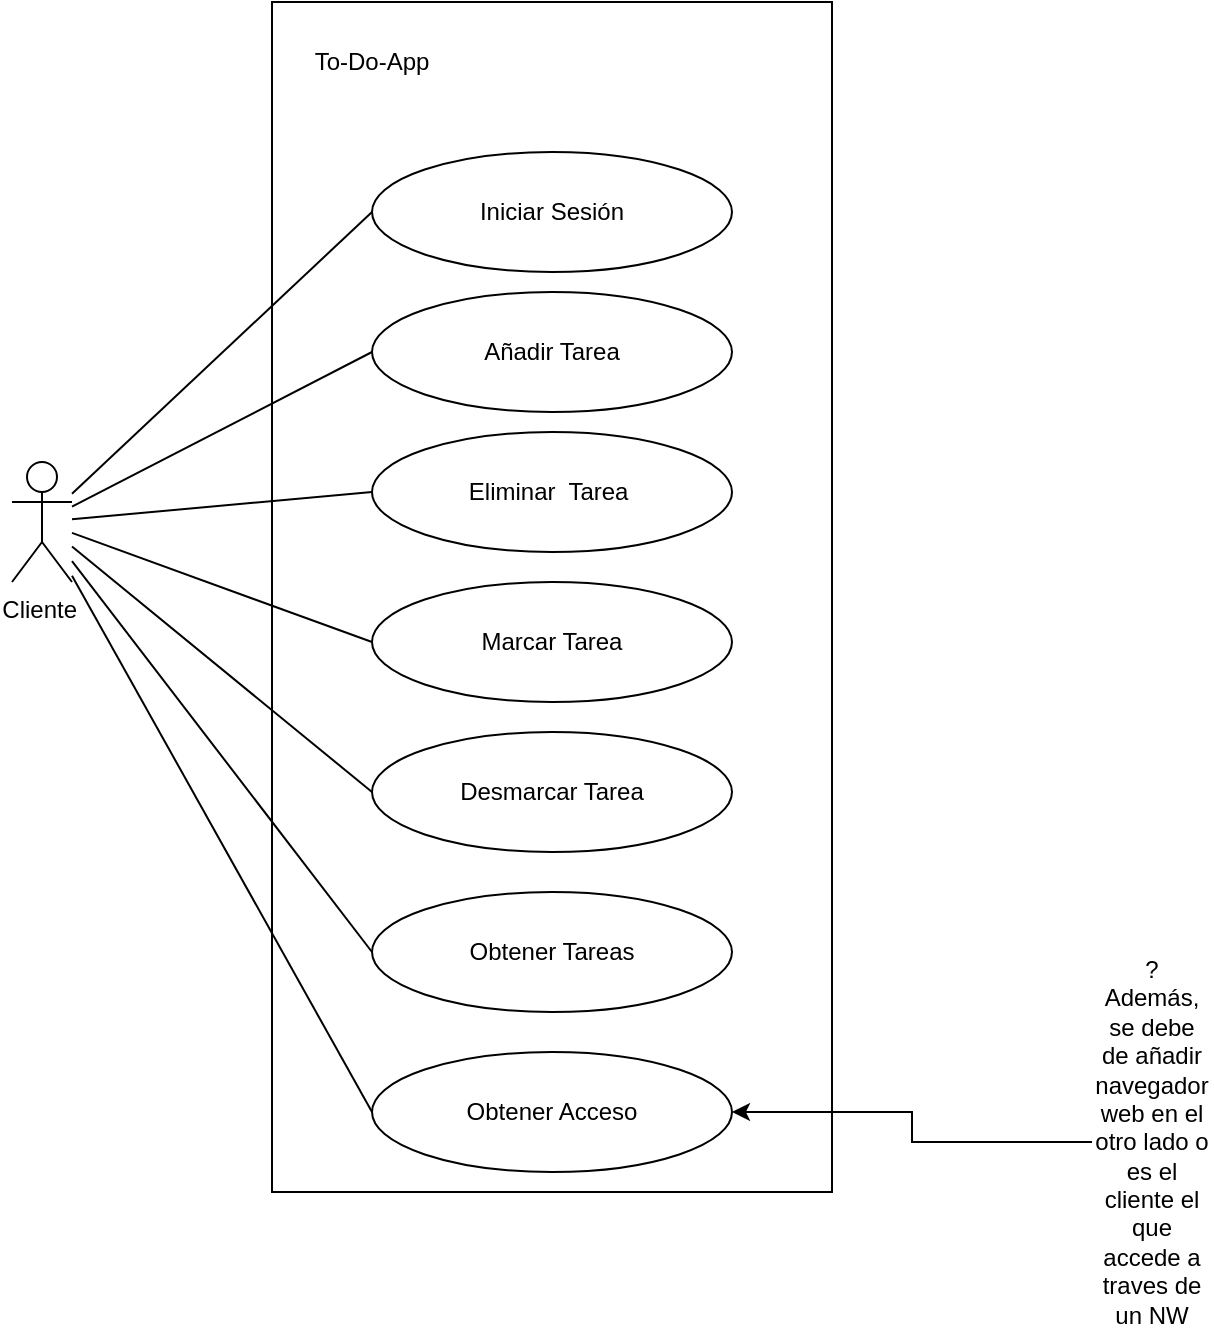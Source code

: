 <mxfile version="21.2.1" type="github">
  <diagram name="Página-1" id="gVADvGAhawYy6BavhGWH">
    <mxGraphModel dx="2017" dy="1148" grid="1" gridSize="10" guides="1" tooltips="1" connect="1" arrows="1" fold="1" page="1" pageScale="1" pageWidth="827" pageHeight="1169" math="0" shadow="0">
      <root>
        <mxCell id="0" />
        <mxCell id="1" parent="0" />
        <mxCell id="JG5yOzzYJxNlnzdqX-a_-6" value="" style="verticalLabelPosition=bottom;verticalAlign=top;html=1;shape=mxgraph.basic.rect;fillColor2=none;strokeWidth=1;size=20;indent=5;" parent="1" vertex="1">
          <mxGeometry x="240" y="295" width="280" height="595" as="geometry" />
        </mxCell>
        <mxCell id="JG5yOzzYJxNlnzdqX-a_-18" style="rounded=0;orthogonalLoop=1;jettySize=auto;html=1;entryX=0;entryY=0.5;entryDx=0;entryDy=0;endArrow=none;endFill=0;" parent="1" source="JG5yOzzYJxNlnzdqX-a_-1" target="JG5yOzzYJxNlnzdqX-a_-9" edge="1">
          <mxGeometry relative="1" as="geometry" />
        </mxCell>
        <mxCell id="JG5yOzzYJxNlnzdqX-a_-19" style="rounded=0;orthogonalLoop=1;jettySize=auto;html=1;entryX=0;entryY=0.5;entryDx=0;entryDy=0;endArrow=none;endFill=0;" parent="1" source="JG5yOzzYJxNlnzdqX-a_-1" target="JG5yOzzYJxNlnzdqX-a_-12" edge="1">
          <mxGeometry relative="1" as="geometry" />
        </mxCell>
        <mxCell id="JG5yOzzYJxNlnzdqX-a_-20" style="rounded=0;orthogonalLoop=1;jettySize=auto;html=1;entryX=0;entryY=0.5;entryDx=0;entryDy=0;endArrow=none;endFill=0;" parent="1" source="JG5yOzzYJxNlnzdqX-a_-1" target="JG5yOzzYJxNlnzdqX-a_-10" edge="1">
          <mxGeometry relative="1" as="geometry" />
        </mxCell>
        <mxCell id="JG5yOzzYJxNlnzdqX-a_-21" style="rounded=0;orthogonalLoop=1;jettySize=auto;html=1;entryX=0;entryY=0.5;entryDx=0;entryDy=0;endArrow=none;endFill=0;" parent="1" source="JG5yOzzYJxNlnzdqX-a_-1" target="JG5yOzzYJxNlnzdqX-a_-11" edge="1">
          <mxGeometry relative="1" as="geometry" />
        </mxCell>
        <mxCell id="JG5yOzzYJxNlnzdqX-a_-22" style="rounded=0;orthogonalLoop=1;jettySize=auto;html=1;entryX=0;entryY=0.5;entryDx=0;entryDy=0;endArrow=none;endFill=0;" parent="1" source="JG5yOzzYJxNlnzdqX-a_-1" target="JG5yOzzYJxNlnzdqX-a_-14" edge="1">
          <mxGeometry relative="1" as="geometry" />
        </mxCell>
        <mxCell id="jByOdkcFX8gt5h1AEklP-2" style="rounded=0;orthogonalLoop=1;jettySize=auto;html=1;entryX=0;entryY=0.5;entryDx=0;entryDy=0;endArrow=none;endFill=0;" edge="1" parent="1" source="JG5yOzzYJxNlnzdqX-a_-1" target="jByOdkcFX8gt5h1AEklP-1">
          <mxGeometry relative="1" as="geometry" />
        </mxCell>
        <mxCell id="JG5yOzzYJxNlnzdqX-a_-1" value="Cliente&amp;nbsp;" style="shape=umlActor;verticalLabelPosition=bottom;verticalAlign=top;html=1;outlineConnect=0;" parent="1" vertex="1">
          <mxGeometry x="110" y="525" width="30" height="60" as="geometry" />
        </mxCell>
        <mxCell id="JG5yOzzYJxNlnzdqX-a_-8" value="Iniciar Sesión" style="ellipse;whiteSpace=wrap;html=1;" parent="1" vertex="1">
          <mxGeometry x="290" y="370" width="180" height="60" as="geometry" />
        </mxCell>
        <mxCell id="JG5yOzzYJxNlnzdqX-a_-9" value="Añadir Tarea" style="ellipse;whiteSpace=wrap;html=1;" parent="1" vertex="1">
          <mxGeometry x="290" y="440" width="180" height="60" as="geometry" />
        </mxCell>
        <mxCell id="JG5yOzzYJxNlnzdqX-a_-10" value="Marcar Tarea" style="ellipse;whiteSpace=wrap;html=1;" parent="1" vertex="1">
          <mxGeometry x="290" y="585" width="180" height="60" as="geometry" />
        </mxCell>
        <mxCell id="JG5yOzzYJxNlnzdqX-a_-11" value="Desmarcar Tarea" style="ellipse;whiteSpace=wrap;html=1;" parent="1" vertex="1">
          <mxGeometry x="290" y="660" width="180" height="60" as="geometry" />
        </mxCell>
        <mxCell id="JG5yOzzYJxNlnzdqX-a_-12" value="Eliminar&amp;nbsp; Tarea&amp;nbsp;" style="ellipse;whiteSpace=wrap;html=1;" parent="1" vertex="1">
          <mxGeometry x="290" y="510" width="180" height="60" as="geometry" />
        </mxCell>
        <mxCell id="JG5yOzzYJxNlnzdqX-a_-13" value="To-Do-App" style="text;html=1;strokeColor=none;fillColor=none;align=center;verticalAlign=middle;whiteSpace=wrap;rounded=0;" parent="1" vertex="1">
          <mxGeometry x="260" y="310" width="60" height="30" as="geometry" />
        </mxCell>
        <mxCell id="JG5yOzzYJxNlnzdqX-a_-14" value="Obtener Tareas" style="ellipse;whiteSpace=wrap;html=1;" parent="1" vertex="1">
          <mxGeometry x="290" y="740" width="180" height="60" as="geometry" />
        </mxCell>
        <mxCell id="JG5yOzzYJxNlnzdqX-a_-17" style="rounded=0;orthogonalLoop=1;jettySize=auto;html=1;entryX=0;entryY=0.5;entryDx=0;entryDy=0;endArrow=none;endFill=0;" parent="1" source="JG5yOzzYJxNlnzdqX-a_-1" target="JG5yOzzYJxNlnzdqX-a_-8" edge="1">
          <mxGeometry relative="1" as="geometry" />
        </mxCell>
        <mxCell id="jByOdkcFX8gt5h1AEklP-1" value="Obtener Acceso" style="ellipse;whiteSpace=wrap;html=1;" vertex="1" parent="1">
          <mxGeometry x="290" y="820" width="180" height="60" as="geometry" />
        </mxCell>
        <mxCell id="jByOdkcFX8gt5h1AEklP-4" style="edgeStyle=orthogonalEdgeStyle;rounded=0;orthogonalLoop=1;jettySize=auto;html=1;" edge="1" parent="1" source="jByOdkcFX8gt5h1AEklP-3" target="jByOdkcFX8gt5h1AEklP-1">
          <mxGeometry relative="1" as="geometry" />
        </mxCell>
        <mxCell id="jByOdkcFX8gt5h1AEklP-3" value="?&lt;br&gt;Además, se debe de añadir navegador web en el otro lado o es el cliente el que accede a traves de un NW" style="text;html=1;strokeColor=none;fillColor=none;align=center;verticalAlign=middle;whiteSpace=wrap;rounded=0;" vertex="1" parent="1">
          <mxGeometry x="650" y="850" width="60" height="30" as="geometry" />
        </mxCell>
      </root>
    </mxGraphModel>
  </diagram>
</mxfile>
